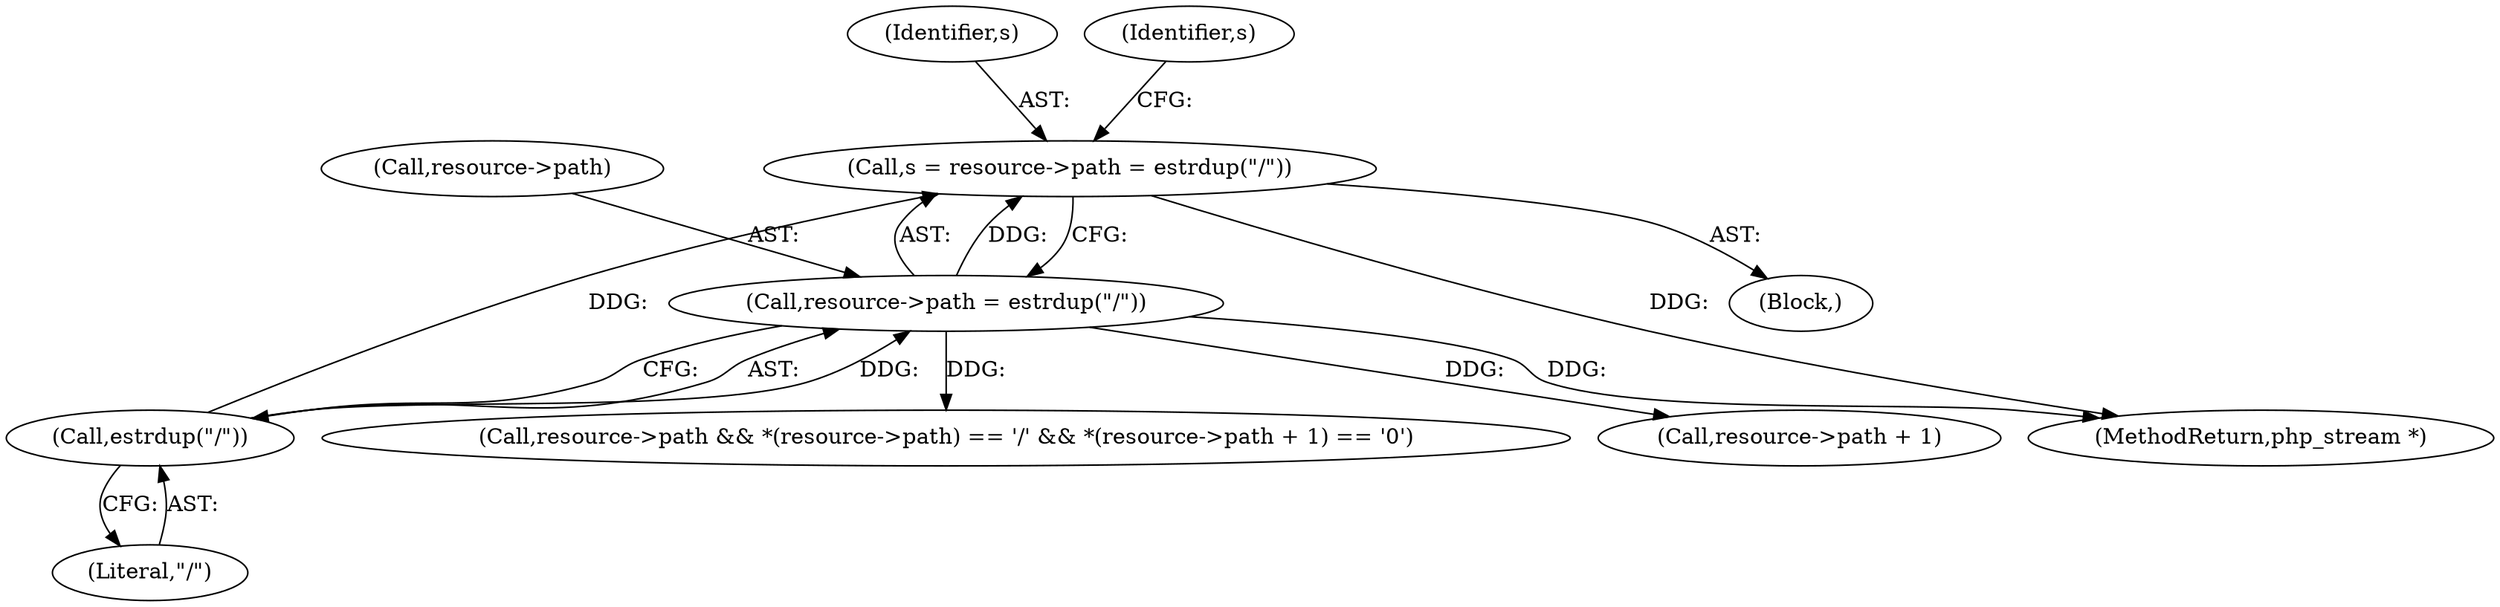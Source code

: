 digraph "0_php-src_523f230c831d7b33353203fa34aee4e92ac12bba@API" {
"1003037" [label="(Call,s = resource->path = estrdup(\"/\"))"];
"1003039" [label="(Call,resource->path = estrdup(\"/\"))"];
"1003043" [label="(Call,estrdup(\"/\"))"];
"1003039" [label="(Call,resource->path = estrdup(\"/\"))"];
"1003040" [label="(Call,resource->path)"];
"1003034" [label="(Block,)"];
"1003037" [label="(Call,s = resource->path = estrdup(\"/\"))"];
"1003241" [label="(MethodReturn,php_stream *)"];
"1003043" [label="(Call,estrdup(\"/\"))"];
"1003038" [label="(Identifier,s)"];
"1003057" [label="(Call,resource->path && *(resource->path) == '/' && *(resource->path + 1) == '\0')"];
"1003044" [label="(Literal,\"/\")"];
"1003053" [label="(Identifier,s)"];
"1003070" [label="(Call,resource->path + 1)"];
"1003037" -> "1003034"  [label="AST: "];
"1003037" -> "1003039"  [label="CFG: "];
"1003038" -> "1003037"  [label="AST: "];
"1003039" -> "1003037"  [label="AST: "];
"1003053" -> "1003037"  [label="CFG: "];
"1003037" -> "1003241"  [label="DDG: "];
"1003039" -> "1003037"  [label="DDG: "];
"1003043" -> "1003037"  [label="DDG: "];
"1003039" -> "1003043"  [label="CFG: "];
"1003040" -> "1003039"  [label="AST: "];
"1003043" -> "1003039"  [label="AST: "];
"1003039" -> "1003241"  [label="DDG: "];
"1003043" -> "1003039"  [label="DDG: "];
"1003039" -> "1003057"  [label="DDG: "];
"1003039" -> "1003070"  [label="DDG: "];
"1003043" -> "1003044"  [label="CFG: "];
"1003044" -> "1003043"  [label="AST: "];
}

